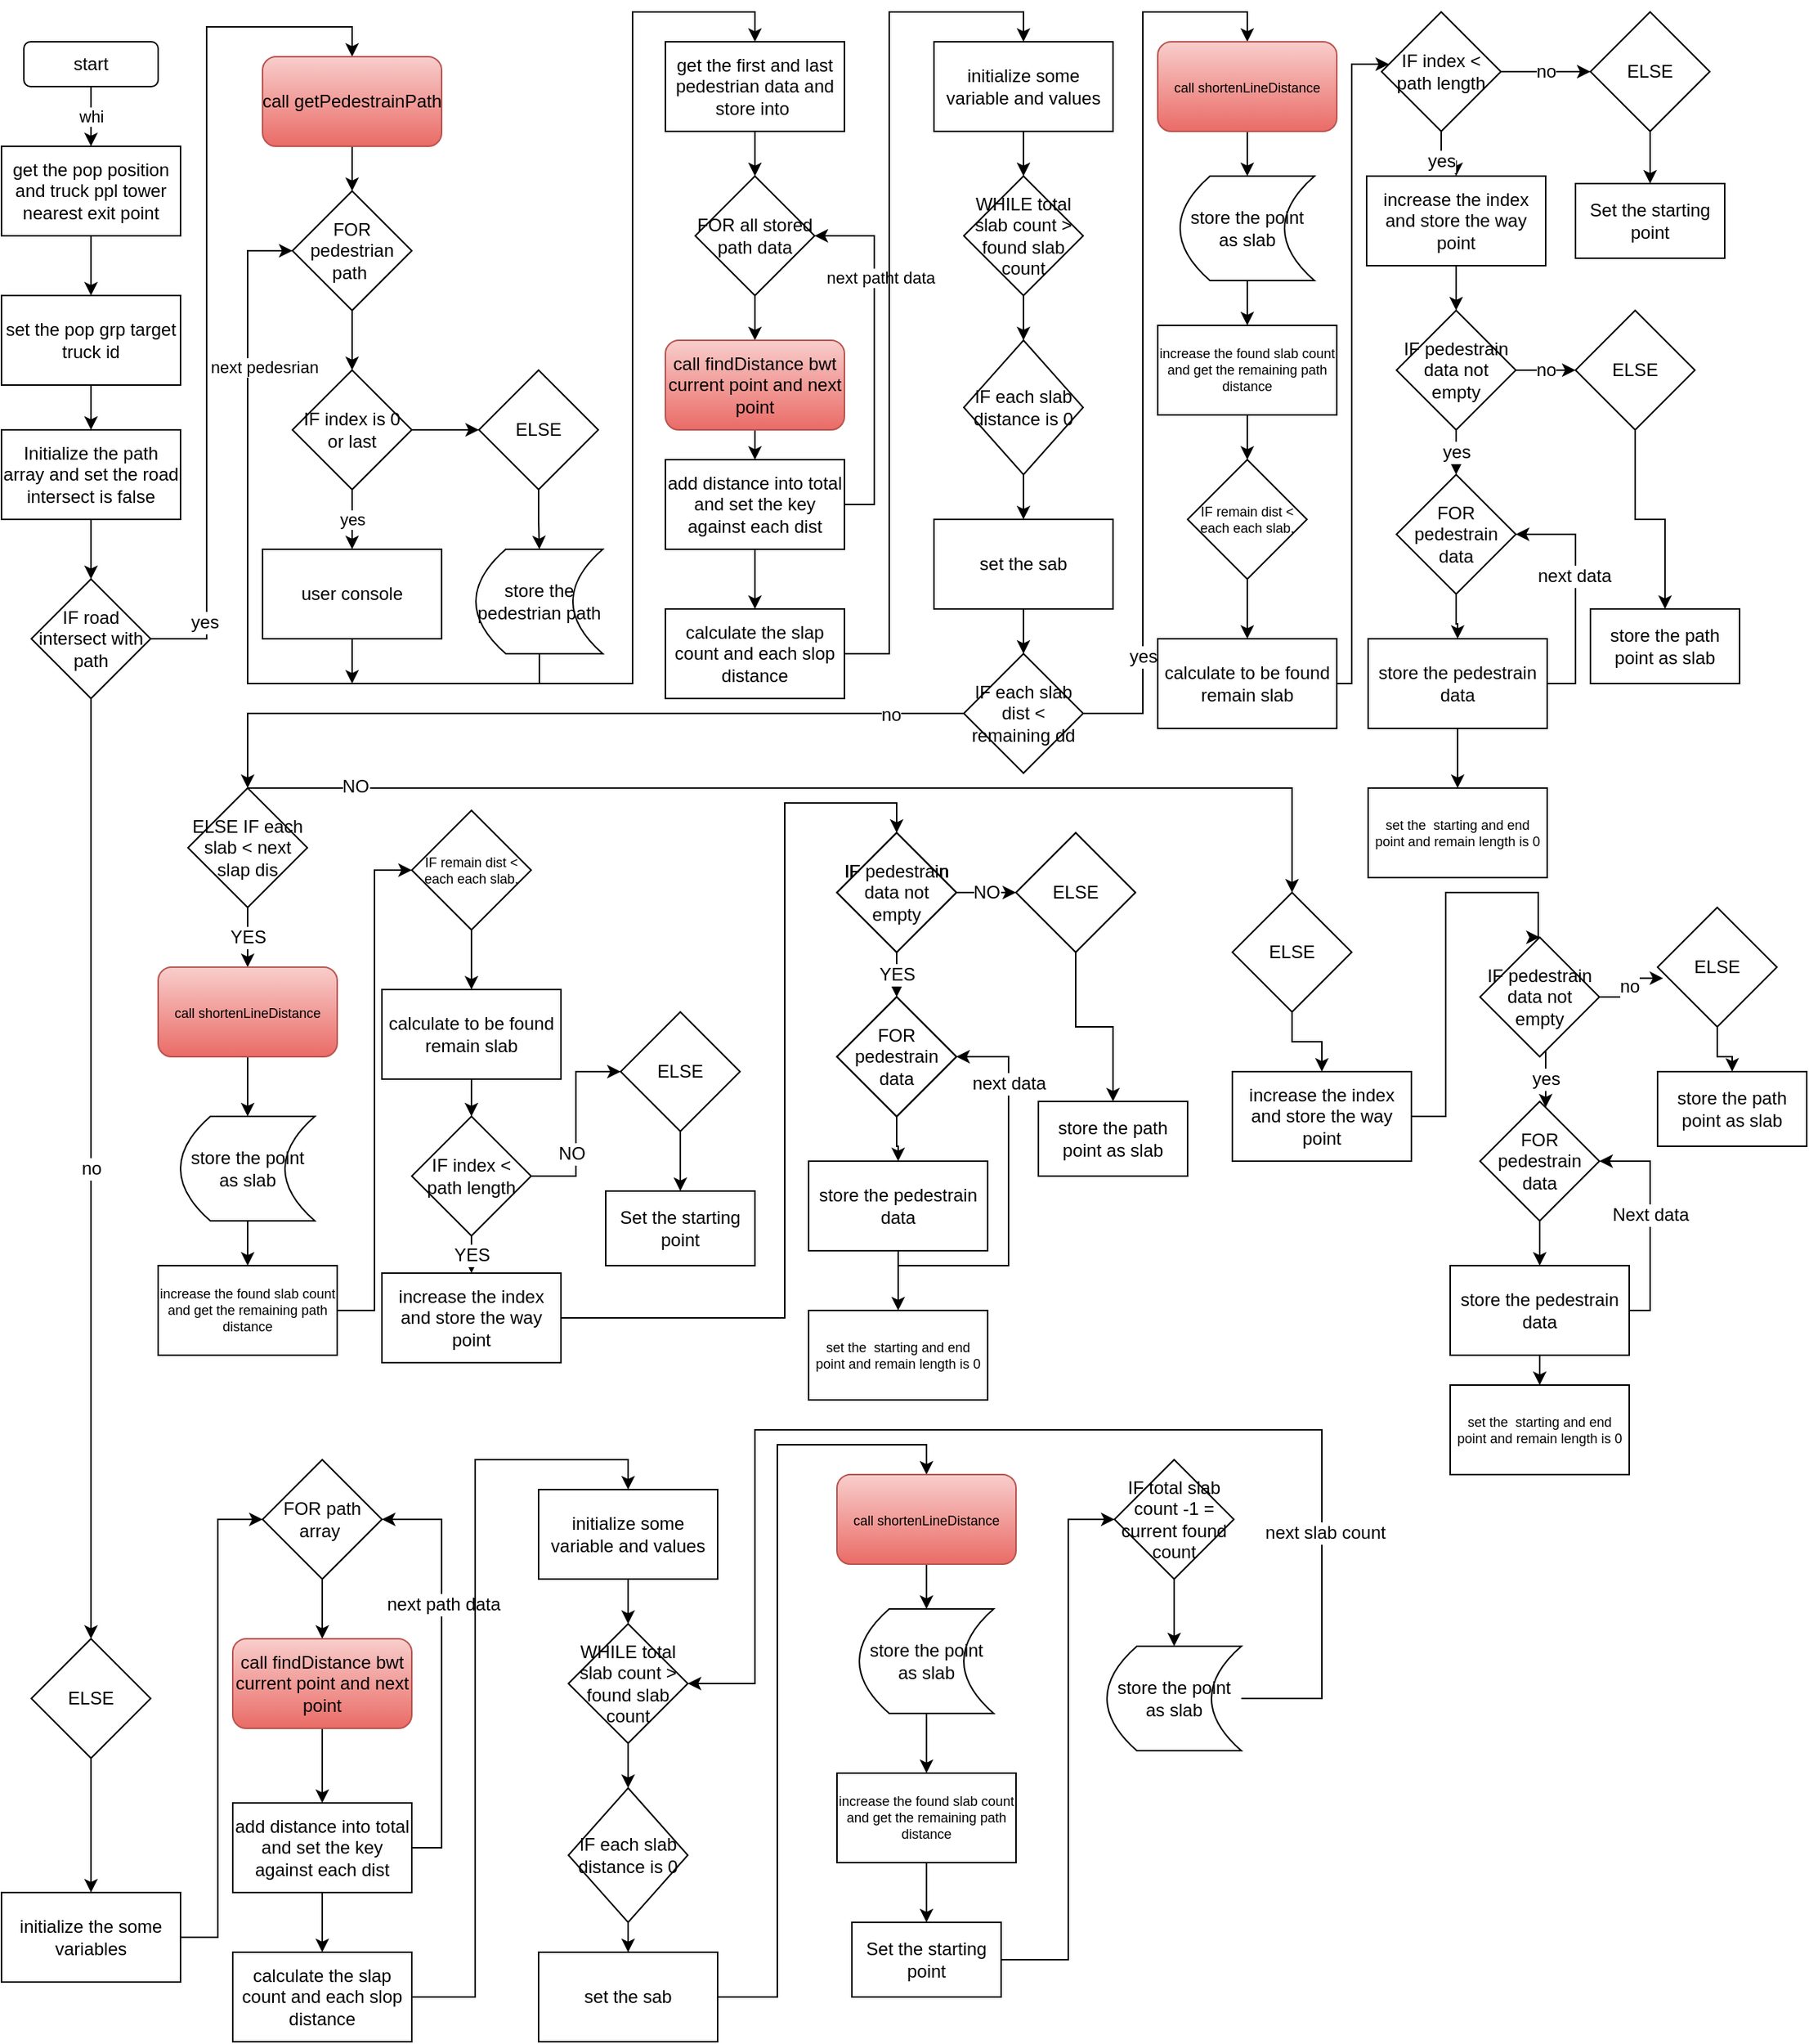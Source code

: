 <mxfile version="17.5.0" type="github">
  <diagram id="F4rF8YPpSIRaqYhg_Sf8" name="Page-1">
    <mxGraphModel dx="1038" dy="579" grid="1" gridSize="10" guides="1" tooltips="1" connect="1" arrows="1" fold="1" page="1" pageScale="1" pageWidth="850" pageHeight="1100" math="0" shadow="0">
      <root>
        <mxCell id="0" />
        <mxCell id="1" parent="0" />
        <mxCell id="J5AI2GAW48L4zgALxvZB-3" value="whi" style="edgeStyle=orthogonalEdgeStyle;rounded=0;orthogonalLoop=1;jettySize=auto;html=1;" edge="1" parent="1" source="J5AI2GAW48L4zgALxvZB-1" target="J5AI2GAW48L4zgALxvZB-2">
          <mxGeometry relative="1" as="geometry" />
        </mxCell>
        <mxCell id="J5AI2GAW48L4zgALxvZB-1" value="start" style="rounded=1;whiteSpace=wrap;html=1;" vertex="1" parent="1">
          <mxGeometry x="80" y="30" width="90" height="30" as="geometry" />
        </mxCell>
        <mxCell id="J5AI2GAW48L4zgALxvZB-5" value="" style="edgeStyle=orthogonalEdgeStyle;rounded=0;orthogonalLoop=1;jettySize=auto;html=1;" edge="1" parent="1" source="J5AI2GAW48L4zgALxvZB-2" target="J5AI2GAW48L4zgALxvZB-4">
          <mxGeometry relative="1" as="geometry" />
        </mxCell>
        <mxCell id="J5AI2GAW48L4zgALxvZB-2" value="get the pop position and truck ppl tower nearest exit point" style="rounded=0;whiteSpace=wrap;html=1;" vertex="1" parent="1">
          <mxGeometry x="65" y="100" width="120" height="60" as="geometry" />
        </mxCell>
        <mxCell id="J5AI2GAW48L4zgALxvZB-7" value="" style="edgeStyle=orthogonalEdgeStyle;rounded=0;orthogonalLoop=1;jettySize=auto;html=1;" edge="1" parent="1" source="J5AI2GAW48L4zgALxvZB-4" target="J5AI2GAW48L4zgALxvZB-6">
          <mxGeometry relative="1" as="geometry" />
        </mxCell>
        <mxCell id="J5AI2GAW48L4zgALxvZB-4" value="set the pop grp target truck id" style="rounded=0;whiteSpace=wrap;html=1;" vertex="1" parent="1">
          <mxGeometry x="65" y="200" width="120" height="60" as="geometry" />
        </mxCell>
        <mxCell id="J5AI2GAW48L4zgALxvZB-9" value="" style="edgeStyle=orthogonalEdgeStyle;rounded=0;orthogonalLoop=1;jettySize=auto;html=1;" edge="1" parent="1" source="J5AI2GAW48L4zgALxvZB-6" target="J5AI2GAW48L4zgALxvZB-8">
          <mxGeometry relative="1" as="geometry" />
        </mxCell>
        <mxCell id="J5AI2GAW48L4zgALxvZB-6" value="Initialize the path array and set the road intersect is false" style="rounded=0;whiteSpace=wrap;html=1;" vertex="1" parent="1">
          <mxGeometry x="65" y="290" width="120" height="60" as="geometry" />
        </mxCell>
        <mxCell id="J5AI2GAW48L4zgALxvZB-11" style="edgeStyle=orthogonalEdgeStyle;rounded=0;orthogonalLoop=1;jettySize=auto;html=1;entryX=0.5;entryY=0;entryDx=0;entryDy=0;" edge="1" parent="1" source="J5AI2GAW48L4zgALxvZB-8" target="J5AI2GAW48L4zgALxvZB-10">
          <mxGeometry relative="1" as="geometry" />
        </mxCell>
        <mxCell id="J5AI2GAW48L4zgALxvZB-180" value="yes" style="edgeLabel;html=1;align=center;verticalAlign=middle;resizable=0;points=[];fontSize=12;" vertex="1" connectable="0" parent="J5AI2GAW48L4zgALxvZB-11">
          <mxGeometry x="-0.826" y="2" relative="1" as="geometry">
            <mxPoint as="offset" />
          </mxGeometry>
        </mxCell>
        <mxCell id="J5AI2GAW48L4zgALxvZB-179" value="no" style="edgeStyle=orthogonalEdgeStyle;rounded=0;orthogonalLoop=1;jettySize=auto;html=1;fontSize=12;" edge="1" parent="1" source="J5AI2GAW48L4zgALxvZB-8" target="J5AI2GAW48L4zgALxvZB-178">
          <mxGeometry relative="1" as="geometry">
            <Array as="points">
              <mxPoint x="125" y="500" />
              <mxPoint x="125" y="500" />
            </Array>
          </mxGeometry>
        </mxCell>
        <mxCell id="J5AI2GAW48L4zgALxvZB-8" value="IF road&lt;br&gt;intersect with path" style="rhombus;whiteSpace=wrap;html=1;rounded=0;" vertex="1" parent="1">
          <mxGeometry x="85" y="390" width="80" height="80" as="geometry" />
        </mxCell>
        <mxCell id="J5AI2GAW48L4zgALxvZB-13" value="" style="edgeStyle=orthogonalEdgeStyle;rounded=0;orthogonalLoop=1;jettySize=auto;html=1;" edge="1" parent="1" source="J5AI2GAW48L4zgALxvZB-10" target="J5AI2GAW48L4zgALxvZB-12">
          <mxGeometry relative="1" as="geometry" />
        </mxCell>
        <mxCell id="J5AI2GAW48L4zgALxvZB-10" value="call&amp;nbsp;getPedestrainPath" style="rounded=1;whiteSpace=wrap;html=1;fillColor=#f8cecc;gradientColor=#ea6b66;strokeColor=#b85450;" vertex="1" parent="1">
          <mxGeometry x="240" y="40" width="120" height="60" as="geometry" />
        </mxCell>
        <mxCell id="J5AI2GAW48L4zgALxvZB-15" value="" style="edgeStyle=orthogonalEdgeStyle;rounded=0;orthogonalLoop=1;jettySize=auto;html=1;" edge="1" parent="1" source="J5AI2GAW48L4zgALxvZB-12" target="J5AI2GAW48L4zgALxvZB-14">
          <mxGeometry relative="1" as="geometry" />
        </mxCell>
        <mxCell id="J5AI2GAW48L4zgALxvZB-12" value="FOR pedestrian path&amp;nbsp;" style="rhombus;whiteSpace=wrap;html=1;" vertex="1" parent="1">
          <mxGeometry x="260" y="130" width="80" height="80" as="geometry" />
        </mxCell>
        <mxCell id="J5AI2GAW48L4zgALxvZB-17" value="yes" style="edgeStyle=orthogonalEdgeStyle;rounded=0;orthogonalLoop=1;jettySize=auto;html=1;" edge="1" parent="1" source="J5AI2GAW48L4zgALxvZB-14" target="J5AI2GAW48L4zgALxvZB-16">
          <mxGeometry relative="1" as="geometry" />
        </mxCell>
        <mxCell id="J5AI2GAW48L4zgALxvZB-21" value="" style="edgeStyle=orthogonalEdgeStyle;rounded=0;orthogonalLoop=1;jettySize=auto;html=1;" edge="1" parent="1" source="J5AI2GAW48L4zgALxvZB-14" target="J5AI2GAW48L4zgALxvZB-20">
          <mxGeometry relative="1" as="geometry" />
        </mxCell>
        <mxCell id="J5AI2GAW48L4zgALxvZB-14" value="IF index is 0 or last" style="rhombus;whiteSpace=wrap;html=1;" vertex="1" parent="1">
          <mxGeometry x="260" y="250" width="80" height="80" as="geometry" />
        </mxCell>
        <mxCell id="J5AI2GAW48L4zgALxvZB-29" style="edgeStyle=orthogonalEdgeStyle;rounded=0;orthogonalLoop=1;jettySize=auto;html=1;" edge="1" parent="1" source="J5AI2GAW48L4zgALxvZB-16">
          <mxGeometry relative="1" as="geometry">
            <mxPoint x="300" y="460" as="targetPoint" />
          </mxGeometry>
        </mxCell>
        <mxCell id="J5AI2GAW48L4zgALxvZB-16" value="user console" style="whiteSpace=wrap;html=1;" vertex="1" parent="1">
          <mxGeometry x="240" y="370" width="120" height="60" as="geometry" />
        </mxCell>
        <mxCell id="J5AI2GAW48L4zgALxvZB-27" value="" style="edgeStyle=orthogonalEdgeStyle;rounded=0;orthogonalLoop=1;jettySize=auto;html=1;" edge="1" parent="1" source="J5AI2GAW48L4zgALxvZB-20" target="J5AI2GAW48L4zgALxvZB-26">
          <mxGeometry relative="1" as="geometry" />
        </mxCell>
        <mxCell id="J5AI2GAW48L4zgALxvZB-20" value="ELSE" style="rhombus;whiteSpace=wrap;html=1;" vertex="1" parent="1">
          <mxGeometry x="385" y="250" width="80" height="80" as="geometry" />
        </mxCell>
        <mxCell id="J5AI2GAW48L4zgALxvZB-28" style="edgeStyle=orthogonalEdgeStyle;rounded=0;orthogonalLoop=1;jettySize=auto;html=1;entryX=0;entryY=0.5;entryDx=0;entryDy=0;" edge="1" parent="1" source="J5AI2GAW48L4zgALxvZB-26" target="J5AI2GAW48L4zgALxvZB-12">
          <mxGeometry relative="1" as="geometry">
            <Array as="points">
              <mxPoint x="426" y="460" />
              <mxPoint x="230" y="460" />
              <mxPoint x="230" y="170" />
            </Array>
          </mxGeometry>
        </mxCell>
        <mxCell id="J5AI2GAW48L4zgALxvZB-30" value="next pedesrian" style="edgeLabel;html=1;align=center;verticalAlign=middle;resizable=0;points=[];" vertex="1" connectable="0" parent="J5AI2GAW48L4zgALxvZB-28">
          <mxGeometry x="0.597" y="3" relative="1" as="geometry">
            <mxPoint x="14" as="offset" />
          </mxGeometry>
        </mxCell>
        <mxCell id="J5AI2GAW48L4zgALxvZB-32" style="edgeStyle=orthogonalEdgeStyle;rounded=0;orthogonalLoop=1;jettySize=auto;html=1;entryX=0.5;entryY=0;entryDx=0;entryDy=0;" edge="1" parent="1" source="J5AI2GAW48L4zgALxvZB-26" target="J5AI2GAW48L4zgALxvZB-31">
          <mxGeometry relative="1" as="geometry">
            <Array as="points">
              <mxPoint x="426" y="460" />
              <mxPoint x="488" y="460" />
              <mxPoint x="488" y="10" />
              <mxPoint x="570" y="10" />
            </Array>
          </mxGeometry>
        </mxCell>
        <mxCell id="J5AI2GAW48L4zgALxvZB-26" value="store the pedestrian path" style="shape=dataStorage;whiteSpace=wrap;html=1;fixedSize=1;" vertex="1" parent="1">
          <mxGeometry x="383" y="370" width="85" height="70" as="geometry" />
        </mxCell>
        <mxCell id="J5AI2GAW48L4zgALxvZB-34" value="" style="edgeStyle=orthogonalEdgeStyle;rounded=0;orthogonalLoop=1;jettySize=auto;html=1;" edge="1" parent="1" source="J5AI2GAW48L4zgALxvZB-31" target="J5AI2GAW48L4zgALxvZB-33">
          <mxGeometry relative="1" as="geometry" />
        </mxCell>
        <mxCell id="J5AI2GAW48L4zgALxvZB-31" value="get the first and last pedestrian data and store into&amp;nbsp;" style="rounded=0;whiteSpace=wrap;html=1;" vertex="1" parent="1">
          <mxGeometry x="510" y="30" width="120" height="60" as="geometry" />
        </mxCell>
        <mxCell id="J5AI2GAW48L4zgALxvZB-36" value="" style="edgeStyle=orthogonalEdgeStyle;rounded=0;orthogonalLoop=1;jettySize=auto;html=1;" edge="1" parent="1" source="J5AI2GAW48L4zgALxvZB-33" target="J5AI2GAW48L4zgALxvZB-35">
          <mxGeometry relative="1" as="geometry" />
        </mxCell>
        <mxCell id="J5AI2GAW48L4zgALxvZB-33" value="FOR all stored path data" style="rhombus;whiteSpace=wrap;html=1;rounded=0;" vertex="1" parent="1">
          <mxGeometry x="530" y="120" width="80" height="80" as="geometry" />
        </mxCell>
        <mxCell id="J5AI2GAW48L4zgALxvZB-38" value="" style="edgeStyle=orthogonalEdgeStyle;rounded=0;orthogonalLoop=1;jettySize=auto;html=1;" edge="1" parent="1" source="J5AI2GAW48L4zgALxvZB-35" target="J5AI2GAW48L4zgALxvZB-37">
          <mxGeometry relative="1" as="geometry" />
        </mxCell>
        <mxCell id="J5AI2GAW48L4zgALxvZB-35" value="call&amp;nbsp;findDistance bwt current point and next point" style="rounded=1;whiteSpace=wrap;html=1;fillColor=#f8cecc;gradientColor=#ea6b66;strokeColor=#b85450;" vertex="1" parent="1">
          <mxGeometry x="510" y="230" width="120" height="60" as="geometry" />
        </mxCell>
        <mxCell id="J5AI2GAW48L4zgALxvZB-39" style="edgeStyle=orthogonalEdgeStyle;rounded=0;orthogonalLoop=1;jettySize=auto;html=1;entryX=1;entryY=0.5;entryDx=0;entryDy=0;" edge="1" parent="1" source="J5AI2GAW48L4zgALxvZB-37" target="J5AI2GAW48L4zgALxvZB-33">
          <mxGeometry relative="1" as="geometry">
            <Array as="points">
              <mxPoint x="650" y="340" />
              <mxPoint x="650" y="160" />
            </Array>
          </mxGeometry>
        </mxCell>
        <mxCell id="J5AI2GAW48L4zgALxvZB-40" value="next patht data" style="edgeLabel;html=1;align=center;verticalAlign=middle;resizable=0;points=[];" vertex="1" connectable="0" parent="J5AI2GAW48L4zgALxvZB-39">
          <mxGeometry x="0.438" y="-4" relative="1" as="geometry">
            <mxPoint as="offset" />
          </mxGeometry>
        </mxCell>
        <mxCell id="J5AI2GAW48L4zgALxvZB-42" value="" style="edgeStyle=orthogonalEdgeStyle;rounded=0;orthogonalLoop=1;jettySize=auto;html=1;" edge="1" parent="1" source="J5AI2GAW48L4zgALxvZB-37" target="J5AI2GAW48L4zgALxvZB-41">
          <mxGeometry relative="1" as="geometry" />
        </mxCell>
        <mxCell id="J5AI2GAW48L4zgALxvZB-37" value="add distance into total and set the key against each dist" style="rounded=0;whiteSpace=wrap;html=1;" vertex="1" parent="1">
          <mxGeometry x="510" y="310" width="120" height="60" as="geometry" />
        </mxCell>
        <mxCell id="J5AI2GAW48L4zgALxvZB-44" style="edgeStyle=orthogonalEdgeStyle;rounded=0;orthogonalLoop=1;jettySize=auto;html=1;entryX=0.5;entryY=0;entryDx=0;entryDy=0;" edge="1" parent="1" source="J5AI2GAW48L4zgALxvZB-41" target="J5AI2GAW48L4zgALxvZB-43">
          <mxGeometry relative="1" as="geometry" />
        </mxCell>
        <mxCell id="J5AI2GAW48L4zgALxvZB-41" value="calculate the slap count and each slop distance" style="whiteSpace=wrap;html=1;rounded=0;" vertex="1" parent="1">
          <mxGeometry x="510" y="410" width="120" height="60" as="geometry" />
        </mxCell>
        <mxCell id="J5AI2GAW48L4zgALxvZB-46" value="" style="edgeStyle=orthogonalEdgeStyle;rounded=0;orthogonalLoop=1;jettySize=auto;html=1;" edge="1" parent="1" source="J5AI2GAW48L4zgALxvZB-43" target="J5AI2GAW48L4zgALxvZB-45">
          <mxGeometry relative="1" as="geometry" />
        </mxCell>
        <mxCell id="J5AI2GAW48L4zgALxvZB-43" value="initialize some variable and values" style="whiteSpace=wrap;html=1;rounded=0;" vertex="1" parent="1">
          <mxGeometry x="690" y="30" width="120" height="60" as="geometry" />
        </mxCell>
        <mxCell id="J5AI2GAW48L4zgALxvZB-48" value="" style="edgeStyle=orthogonalEdgeStyle;rounded=0;orthogonalLoop=1;jettySize=auto;html=1;" edge="1" parent="1" source="J5AI2GAW48L4zgALxvZB-45" target="J5AI2GAW48L4zgALxvZB-47">
          <mxGeometry relative="1" as="geometry" />
        </mxCell>
        <mxCell id="J5AI2GAW48L4zgALxvZB-45" value="WHILE total slab count &amp;gt; found slab count" style="rhombus;whiteSpace=wrap;html=1;rounded=0;" vertex="1" parent="1">
          <mxGeometry x="710" y="120" width="80" height="80" as="geometry" />
        </mxCell>
        <mxCell id="J5AI2GAW48L4zgALxvZB-50" value="" style="edgeStyle=orthogonalEdgeStyle;rounded=0;orthogonalLoop=1;jettySize=auto;html=1;" edge="1" parent="1" source="J5AI2GAW48L4zgALxvZB-47" target="J5AI2GAW48L4zgALxvZB-49">
          <mxGeometry relative="1" as="geometry" />
        </mxCell>
        <mxCell id="J5AI2GAW48L4zgALxvZB-47" value="IF each slab distance is 0" style="rhombus;whiteSpace=wrap;html=1;rounded=0;" vertex="1" parent="1">
          <mxGeometry x="710" y="230" width="80" height="90" as="geometry" />
        </mxCell>
        <mxCell id="J5AI2GAW48L4zgALxvZB-52" value="" style="edgeStyle=orthogonalEdgeStyle;rounded=0;orthogonalLoop=1;jettySize=auto;html=1;" edge="1" parent="1" source="J5AI2GAW48L4zgALxvZB-49" target="J5AI2GAW48L4zgALxvZB-51">
          <mxGeometry relative="1" as="geometry" />
        </mxCell>
        <mxCell id="J5AI2GAW48L4zgALxvZB-49" value="set the sab" style="whiteSpace=wrap;html=1;rounded=0;" vertex="1" parent="1">
          <mxGeometry x="690" y="350" width="120" height="60" as="geometry" />
        </mxCell>
        <mxCell id="J5AI2GAW48L4zgALxvZB-56" style="edgeStyle=orthogonalEdgeStyle;rounded=0;orthogonalLoop=1;jettySize=auto;html=1;entryX=0.5;entryY=0;entryDx=0;entryDy=0;" edge="1" parent="1" source="J5AI2GAW48L4zgALxvZB-51" target="J5AI2GAW48L4zgALxvZB-55">
          <mxGeometry relative="1" as="geometry">
            <Array as="points">
              <mxPoint x="830" y="480" />
              <mxPoint x="830" y="10" />
              <mxPoint x="900" y="10" />
            </Array>
          </mxGeometry>
        </mxCell>
        <mxCell id="J5AI2GAW48L4zgALxvZB-94" value="yes" style="edgeLabel;html=1;align=center;verticalAlign=middle;resizable=0;points=[];fontSize=12;" vertex="1" connectable="0" parent="J5AI2GAW48L4zgALxvZB-56">
          <mxGeometry x="-0.739" relative="1" as="geometry">
            <mxPoint as="offset" />
          </mxGeometry>
        </mxCell>
        <mxCell id="J5AI2GAW48L4zgALxvZB-93" style="edgeStyle=orthogonalEdgeStyle;rounded=0;orthogonalLoop=1;jettySize=auto;html=1;entryX=0.5;entryY=0;entryDx=0;entryDy=0;fontSize=12;" edge="1" parent="1" source="J5AI2GAW48L4zgALxvZB-51" target="J5AI2GAW48L4zgALxvZB-91">
          <mxGeometry relative="1" as="geometry" />
        </mxCell>
        <mxCell id="J5AI2GAW48L4zgALxvZB-95" value="no" style="edgeLabel;html=1;align=center;verticalAlign=middle;resizable=0;points=[];fontSize=12;" vertex="1" connectable="0" parent="J5AI2GAW48L4zgALxvZB-93">
          <mxGeometry x="-0.814" y="1" relative="1" as="geometry">
            <mxPoint as="offset" />
          </mxGeometry>
        </mxCell>
        <mxCell id="J5AI2GAW48L4zgALxvZB-51" value="IF each slab dist &amp;lt; remaining dd" style="rhombus;whiteSpace=wrap;html=1;rounded=0;" vertex="1" parent="1">
          <mxGeometry x="710" y="440" width="80" height="80" as="geometry" />
        </mxCell>
        <mxCell id="J5AI2GAW48L4zgALxvZB-58" value="" style="edgeStyle=orthogonalEdgeStyle;rounded=0;orthogonalLoop=1;jettySize=auto;html=1;fontSize=9;" edge="1" parent="1" source="J5AI2GAW48L4zgALxvZB-55" target="J5AI2GAW48L4zgALxvZB-57">
          <mxGeometry relative="1" as="geometry" />
        </mxCell>
        <mxCell id="J5AI2GAW48L4zgALxvZB-55" value="&lt;font style=&quot;font-size: 9px&quot;&gt;call&amp;nbsp;shortenLineDistance&lt;/font&gt;" style="rounded=1;whiteSpace=wrap;html=1;fillColor=#f8cecc;gradientColor=#ea6b66;strokeColor=#b85450;" vertex="1" parent="1">
          <mxGeometry x="840" y="30" width="120" height="60" as="geometry" />
        </mxCell>
        <mxCell id="J5AI2GAW48L4zgALxvZB-60" value="" style="edgeStyle=orthogonalEdgeStyle;rounded=0;orthogonalLoop=1;jettySize=auto;html=1;fontSize=9;" edge="1" parent="1" source="J5AI2GAW48L4zgALxvZB-57" target="J5AI2GAW48L4zgALxvZB-59">
          <mxGeometry relative="1" as="geometry" />
        </mxCell>
        <mxCell id="J5AI2GAW48L4zgALxvZB-57" value="store the point as slab" style="shape=dataStorage;whiteSpace=wrap;html=1;fixedSize=1;" vertex="1" parent="1">
          <mxGeometry x="855" y="120" width="90" height="70" as="geometry" />
        </mxCell>
        <mxCell id="J5AI2GAW48L4zgALxvZB-62" value="" style="edgeStyle=orthogonalEdgeStyle;rounded=0;orthogonalLoop=1;jettySize=auto;html=1;fontSize=9;" edge="1" parent="1" source="J5AI2GAW48L4zgALxvZB-59" target="J5AI2GAW48L4zgALxvZB-61">
          <mxGeometry relative="1" as="geometry" />
        </mxCell>
        <mxCell id="J5AI2GAW48L4zgALxvZB-59" value="increase the found slab count and get the remaining path distance" style="rounded=0;whiteSpace=wrap;html=1;fontSize=9;" vertex="1" parent="1">
          <mxGeometry x="840" y="220" width="120" height="60" as="geometry" />
        </mxCell>
        <mxCell id="J5AI2GAW48L4zgALxvZB-64" value="" style="edgeStyle=orthogonalEdgeStyle;rounded=0;orthogonalLoop=1;jettySize=auto;html=1;fontSize=9;" edge="1" parent="1" source="J5AI2GAW48L4zgALxvZB-61" target="J5AI2GAW48L4zgALxvZB-63">
          <mxGeometry relative="1" as="geometry" />
        </mxCell>
        <mxCell id="J5AI2GAW48L4zgALxvZB-61" value="IF remain dist &amp;lt; each each slab." style="rhombus;whiteSpace=wrap;html=1;fontSize=9;rounded=0;" vertex="1" parent="1">
          <mxGeometry x="860" y="310" width="80" height="80" as="geometry" />
        </mxCell>
        <mxCell id="J5AI2GAW48L4zgALxvZB-66" value="" style="edgeStyle=orthogonalEdgeStyle;rounded=0;orthogonalLoop=1;jettySize=auto;html=1;fontSize=12;" edge="1" parent="1" source="J5AI2GAW48L4zgALxvZB-63" target="J5AI2GAW48L4zgALxvZB-65">
          <mxGeometry relative="1" as="geometry">
            <Array as="points">
              <mxPoint x="970" y="460" />
              <mxPoint x="970" y="45" />
            </Array>
          </mxGeometry>
        </mxCell>
        <mxCell id="J5AI2GAW48L4zgALxvZB-63" value="&lt;font style=&quot;font-size: 12px&quot;&gt;calculate to be found remain slab&lt;/font&gt;" style="whiteSpace=wrap;html=1;fontSize=9;rounded=0;" vertex="1" parent="1">
          <mxGeometry x="840" y="430" width="120" height="60" as="geometry" />
        </mxCell>
        <mxCell id="J5AI2GAW48L4zgALxvZB-69" value="yes" style="edgeStyle=orthogonalEdgeStyle;rounded=0;orthogonalLoop=1;jettySize=auto;html=1;fontSize=12;" edge="1" parent="1" source="J5AI2GAW48L4zgALxvZB-65" target="J5AI2GAW48L4zgALxvZB-68">
          <mxGeometry relative="1" as="geometry" />
        </mxCell>
        <mxCell id="J5AI2GAW48L4zgALxvZB-87" value="no" style="edgeStyle=orthogonalEdgeStyle;rounded=0;orthogonalLoop=1;jettySize=auto;html=1;fontSize=12;" edge="1" parent="1" source="J5AI2GAW48L4zgALxvZB-65" target="J5AI2GAW48L4zgALxvZB-86">
          <mxGeometry relative="1" as="geometry" />
        </mxCell>
        <mxCell id="J5AI2GAW48L4zgALxvZB-65" value="&lt;font style=&quot;font-size: 12px&quot;&gt;IF index &amp;lt; path length&lt;/font&gt;" style="rhombus;whiteSpace=wrap;html=1;fontSize=9;rounded=0;" vertex="1" parent="1">
          <mxGeometry x="990" y="10" width="80" height="80" as="geometry" />
        </mxCell>
        <mxCell id="J5AI2GAW48L4zgALxvZB-71" value="" style="edgeStyle=orthogonalEdgeStyle;rounded=0;orthogonalLoop=1;jettySize=auto;html=1;fontSize=12;" edge="1" parent="1" source="J5AI2GAW48L4zgALxvZB-68" target="J5AI2GAW48L4zgALxvZB-70">
          <mxGeometry relative="1" as="geometry" />
        </mxCell>
        <mxCell id="J5AI2GAW48L4zgALxvZB-68" value="&lt;span style=&quot;font-size: 12px&quot;&gt;increase the index and store the way point&lt;/span&gt;" style="whiteSpace=wrap;html=1;fontSize=9;rounded=0;" vertex="1" parent="1">
          <mxGeometry x="980" y="120" width="120" height="60" as="geometry" />
        </mxCell>
        <mxCell id="J5AI2GAW48L4zgALxvZB-73" value="yes" style="edgeStyle=orthogonalEdgeStyle;rounded=0;orthogonalLoop=1;jettySize=auto;html=1;fontSize=12;" edge="1" parent="1" source="J5AI2GAW48L4zgALxvZB-70" target="J5AI2GAW48L4zgALxvZB-72">
          <mxGeometry relative="1" as="geometry" />
        </mxCell>
        <mxCell id="J5AI2GAW48L4zgALxvZB-83" value="no" style="edgeStyle=orthogonalEdgeStyle;rounded=0;orthogonalLoop=1;jettySize=auto;html=1;fontSize=12;" edge="1" parent="1" source="J5AI2GAW48L4zgALxvZB-70" target="J5AI2GAW48L4zgALxvZB-82">
          <mxGeometry relative="1" as="geometry">
            <Array as="points">
              <mxPoint x="1100" y="250" />
              <mxPoint x="1100" y="250" />
            </Array>
          </mxGeometry>
        </mxCell>
        <mxCell id="J5AI2GAW48L4zgALxvZB-70" value="&lt;span style=&quot;font-size: 12px&quot;&gt;IF pedestrain data not empty&lt;/span&gt;" style="rhombus;whiteSpace=wrap;html=1;fontSize=9;rounded=0;" vertex="1" parent="1">
          <mxGeometry x="1000" y="210" width="80" height="80" as="geometry" />
        </mxCell>
        <mxCell id="J5AI2GAW48L4zgALxvZB-75" value="" style="edgeStyle=orthogonalEdgeStyle;rounded=0;orthogonalLoop=1;jettySize=auto;html=1;fontSize=12;" edge="1" parent="1" source="J5AI2GAW48L4zgALxvZB-72" target="J5AI2GAW48L4zgALxvZB-74">
          <mxGeometry relative="1" as="geometry" />
        </mxCell>
        <mxCell id="J5AI2GAW48L4zgALxvZB-72" value="&lt;span style=&quot;font-size: 12px&quot;&gt;FOR pedestrain data&lt;/span&gt;" style="rhombus;whiteSpace=wrap;html=1;fontSize=9;rounded=0;" vertex="1" parent="1">
          <mxGeometry x="1000" y="320" width="80" height="80" as="geometry" />
        </mxCell>
        <mxCell id="J5AI2GAW48L4zgALxvZB-76" style="edgeStyle=orthogonalEdgeStyle;rounded=0;orthogonalLoop=1;jettySize=auto;html=1;entryX=1;entryY=0.5;entryDx=0;entryDy=0;fontSize=12;" edge="1" parent="1" source="J5AI2GAW48L4zgALxvZB-74" target="J5AI2GAW48L4zgALxvZB-72">
          <mxGeometry relative="1" as="geometry">
            <Array as="points">
              <mxPoint x="1120" y="460" />
              <mxPoint x="1120" y="360" />
            </Array>
          </mxGeometry>
        </mxCell>
        <mxCell id="J5AI2GAW48L4zgALxvZB-77" value="next data" style="edgeLabel;html=1;align=center;verticalAlign=middle;resizable=0;points=[];fontSize=12;" vertex="1" connectable="0" parent="J5AI2GAW48L4zgALxvZB-76">
          <mxGeometry x="0.142" y="1" relative="1" as="geometry">
            <mxPoint as="offset" />
          </mxGeometry>
        </mxCell>
        <mxCell id="J5AI2GAW48L4zgALxvZB-79" value="" style="edgeStyle=orthogonalEdgeStyle;rounded=0;orthogonalLoop=1;jettySize=auto;html=1;fontSize=12;" edge="1" parent="1" source="J5AI2GAW48L4zgALxvZB-74" target="J5AI2GAW48L4zgALxvZB-78">
          <mxGeometry relative="1" as="geometry" />
        </mxCell>
        <mxCell id="J5AI2GAW48L4zgALxvZB-74" value="&lt;font style=&quot;font-size: 12px&quot;&gt;store the pedestrain data&lt;/font&gt;" style="whiteSpace=wrap;html=1;fontSize=9;rounded=0;" vertex="1" parent="1">
          <mxGeometry x="981" y="430" width="120" height="60" as="geometry" />
        </mxCell>
        <mxCell id="J5AI2GAW48L4zgALxvZB-78" value="set the&amp;nbsp; starting and end point and remain length is 0" style="whiteSpace=wrap;html=1;fontSize=9;rounded=0;" vertex="1" parent="1">
          <mxGeometry x="981" y="530" width="120" height="60" as="geometry" />
        </mxCell>
        <mxCell id="J5AI2GAW48L4zgALxvZB-85" value="" style="edgeStyle=orthogonalEdgeStyle;rounded=0;orthogonalLoop=1;jettySize=auto;html=1;fontSize=12;" edge="1" parent="1" source="J5AI2GAW48L4zgALxvZB-82" target="J5AI2GAW48L4zgALxvZB-84">
          <mxGeometry relative="1" as="geometry" />
        </mxCell>
        <mxCell id="J5AI2GAW48L4zgALxvZB-82" value="&lt;font style=&quot;font-size: 12px&quot;&gt;ELSE&lt;/font&gt;" style="rhombus;whiteSpace=wrap;html=1;fontSize=9;rounded=0;" vertex="1" parent="1">
          <mxGeometry x="1120" y="210" width="80" height="80" as="geometry" />
        </mxCell>
        <mxCell id="J5AI2GAW48L4zgALxvZB-84" value="&lt;font style=&quot;font-size: 12px&quot;&gt;store the path point as slab&lt;/font&gt;" style="whiteSpace=wrap;html=1;fontSize=9;rounded=0;" vertex="1" parent="1">
          <mxGeometry x="1130" y="410" width="100" height="50" as="geometry" />
        </mxCell>
        <mxCell id="J5AI2GAW48L4zgALxvZB-89" value="" style="edgeStyle=orthogonalEdgeStyle;rounded=0;orthogonalLoop=1;jettySize=auto;html=1;fontSize=12;" edge="1" parent="1" source="J5AI2GAW48L4zgALxvZB-86" target="J5AI2GAW48L4zgALxvZB-88">
          <mxGeometry relative="1" as="geometry" />
        </mxCell>
        <mxCell id="J5AI2GAW48L4zgALxvZB-86" value="&lt;font style=&quot;font-size: 12px&quot;&gt;ELSE&lt;/font&gt;" style="rhombus;whiteSpace=wrap;html=1;fontSize=9;rounded=0;" vertex="1" parent="1">
          <mxGeometry x="1130" y="10" width="80" height="80" as="geometry" />
        </mxCell>
        <mxCell id="J5AI2GAW48L4zgALxvZB-88" value="&lt;span style=&quot;font-size: 12px&quot;&gt;Set the starting point&lt;/span&gt;" style="whiteSpace=wrap;html=1;fontSize=9;rounded=0;" vertex="1" parent="1">
          <mxGeometry x="1120" y="125" width="100" height="50" as="geometry" />
        </mxCell>
        <mxCell id="J5AI2GAW48L4zgALxvZB-97" value="YES" style="edgeStyle=orthogonalEdgeStyle;rounded=0;orthogonalLoop=1;jettySize=auto;html=1;fontSize=12;" edge="1" parent="1" source="J5AI2GAW48L4zgALxvZB-91" target="J5AI2GAW48L4zgALxvZB-96">
          <mxGeometry relative="1" as="geometry" />
        </mxCell>
        <mxCell id="J5AI2GAW48L4zgALxvZB-162" style="edgeStyle=orthogonalEdgeStyle;rounded=0;orthogonalLoop=1;jettySize=auto;html=1;entryX=0.5;entryY=0;entryDx=0;entryDy=0;fontSize=12;" edge="1" parent="1" source="J5AI2GAW48L4zgALxvZB-91" target="J5AI2GAW48L4zgALxvZB-160">
          <mxGeometry relative="1" as="geometry">
            <Array as="points">
              <mxPoint x="930" y="530" />
            </Array>
          </mxGeometry>
        </mxCell>
        <mxCell id="J5AI2GAW48L4zgALxvZB-174" value="NO" style="edgeLabel;html=1;align=center;verticalAlign=middle;resizable=0;points=[];fontSize=12;" vertex="1" connectable="0" parent="J5AI2GAW48L4zgALxvZB-162">
          <mxGeometry x="-0.813" y="1" relative="1" as="geometry">
            <mxPoint as="offset" />
          </mxGeometry>
        </mxCell>
        <mxCell id="J5AI2GAW48L4zgALxvZB-91" value="ELSE IF each slab &amp;lt; next slap dis" style="rhombus;whiteSpace=wrap;html=1;fontSize=12;" vertex="1" parent="1">
          <mxGeometry x="190" y="530" width="80" height="80" as="geometry" />
        </mxCell>
        <mxCell id="J5AI2GAW48L4zgALxvZB-99" value="" style="edgeStyle=orthogonalEdgeStyle;rounded=0;orthogonalLoop=1;jettySize=auto;html=1;fontSize=12;" edge="1" parent="1" source="J5AI2GAW48L4zgALxvZB-96" target="J5AI2GAW48L4zgALxvZB-98">
          <mxGeometry relative="1" as="geometry" />
        </mxCell>
        <mxCell id="J5AI2GAW48L4zgALxvZB-96" value="&lt;font style=&quot;font-size: 9px&quot;&gt;call&amp;nbsp;shortenLineDistance&lt;/font&gt;" style="rounded=1;whiteSpace=wrap;html=1;fillColor=#f8cecc;gradientColor=#ea6b66;strokeColor=#b85450;" vertex="1" parent="1">
          <mxGeometry x="170" y="650" width="120" height="60" as="geometry" />
        </mxCell>
        <mxCell id="J5AI2GAW48L4zgALxvZB-101" value="" style="edgeStyle=orthogonalEdgeStyle;rounded=0;orthogonalLoop=1;jettySize=auto;html=1;fontSize=12;" edge="1" parent="1" source="J5AI2GAW48L4zgALxvZB-98" target="J5AI2GAW48L4zgALxvZB-100">
          <mxGeometry relative="1" as="geometry" />
        </mxCell>
        <mxCell id="J5AI2GAW48L4zgALxvZB-98" value="store the point as slab" style="shape=dataStorage;whiteSpace=wrap;html=1;fixedSize=1;" vertex="1" parent="1">
          <mxGeometry x="185" y="750" width="90" height="70" as="geometry" />
        </mxCell>
        <mxCell id="J5AI2GAW48L4zgALxvZB-163" style="edgeStyle=orthogonalEdgeStyle;rounded=0;orthogonalLoop=1;jettySize=auto;html=1;entryX=0;entryY=0.5;entryDx=0;entryDy=0;fontSize=12;" edge="1" parent="1" source="J5AI2GAW48L4zgALxvZB-100" target="J5AI2GAW48L4zgALxvZB-102">
          <mxGeometry relative="1" as="geometry" />
        </mxCell>
        <mxCell id="J5AI2GAW48L4zgALxvZB-100" value="increase the found slab count and get the remaining path distance" style="rounded=0;whiteSpace=wrap;html=1;fontSize=9;" vertex="1" parent="1">
          <mxGeometry x="170" y="850" width="120" height="60" as="geometry" />
        </mxCell>
        <mxCell id="J5AI2GAW48L4zgALxvZB-112" value="" style="edgeStyle=orthogonalEdgeStyle;rounded=0;orthogonalLoop=1;jettySize=auto;html=1;fontSize=12;" edge="1" parent="1" source="J5AI2GAW48L4zgALxvZB-102" target="J5AI2GAW48L4zgALxvZB-103">
          <mxGeometry relative="1" as="geometry" />
        </mxCell>
        <mxCell id="J5AI2GAW48L4zgALxvZB-102" value="IF remain dist &amp;lt; each each slab." style="rhombus;whiteSpace=wrap;html=1;fontSize=9;rounded=0;" vertex="1" parent="1">
          <mxGeometry x="340" y="545" width="80" height="80" as="geometry" />
        </mxCell>
        <mxCell id="J5AI2GAW48L4zgALxvZB-113" value="" style="edgeStyle=orthogonalEdgeStyle;rounded=0;orthogonalLoop=1;jettySize=auto;html=1;fontSize=12;" edge="1" parent="1" source="J5AI2GAW48L4zgALxvZB-103" target="J5AI2GAW48L4zgALxvZB-104">
          <mxGeometry relative="1" as="geometry" />
        </mxCell>
        <mxCell id="J5AI2GAW48L4zgALxvZB-103" value="&lt;font style=&quot;font-size: 12px&quot;&gt;calculate to be found remain slab&lt;/font&gt;" style="whiteSpace=wrap;html=1;fontSize=9;rounded=0;" vertex="1" parent="1">
          <mxGeometry x="320" y="665" width="120" height="60" as="geometry" />
        </mxCell>
        <mxCell id="J5AI2GAW48L4zgALxvZB-114" value="YES" style="edgeStyle=orthogonalEdgeStyle;rounded=0;orthogonalLoop=1;jettySize=auto;html=1;fontSize=12;" edge="1" parent="1" source="J5AI2GAW48L4zgALxvZB-104" target="J5AI2GAW48L4zgALxvZB-105">
          <mxGeometry relative="1" as="geometry">
            <Array as="points">
              <mxPoint x="380" y="835" />
              <mxPoint x="380" y="835" />
            </Array>
          </mxGeometry>
        </mxCell>
        <mxCell id="J5AI2GAW48L4zgALxvZB-115" value="" style="edgeStyle=orthogonalEdgeStyle;rounded=0;orthogonalLoop=1;jettySize=auto;html=1;fontSize=12;" edge="1" parent="1" source="J5AI2GAW48L4zgALxvZB-104" target="J5AI2GAW48L4zgALxvZB-106">
          <mxGeometry relative="1" as="geometry" />
        </mxCell>
        <mxCell id="J5AI2GAW48L4zgALxvZB-175" value="NO" style="edgeLabel;html=1;align=center;verticalAlign=middle;resizable=0;points=[];fontSize=12;" vertex="1" connectable="0" parent="J5AI2GAW48L4zgALxvZB-115">
          <mxGeometry x="-0.298" y="3" relative="1" as="geometry">
            <mxPoint as="offset" />
          </mxGeometry>
        </mxCell>
        <mxCell id="J5AI2GAW48L4zgALxvZB-104" value="&lt;font style=&quot;font-size: 12px&quot;&gt;IF index &amp;lt; path length&lt;/font&gt;" style="rhombus;whiteSpace=wrap;html=1;fontSize=9;rounded=0;" vertex="1" parent="1">
          <mxGeometry x="340" y="750" width="80" height="80" as="geometry" />
        </mxCell>
        <mxCell id="J5AI2GAW48L4zgALxvZB-129" style="edgeStyle=orthogonalEdgeStyle;rounded=0;orthogonalLoop=1;jettySize=auto;html=1;entryX=0.5;entryY=0;entryDx=0;entryDy=0;fontSize=12;" edge="1" parent="1" source="J5AI2GAW48L4zgALxvZB-105" target="J5AI2GAW48L4zgALxvZB-123">
          <mxGeometry relative="1" as="geometry">
            <Array as="points">
              <mxPoint x="590" y="885" />
              <mxPoint x="590" y="540" />
              <mxPoint x="665" y="540" />
            </Array>
          </mxGeometry>
        </mxCell>
        <mxCell id="J5AI2GAW48L4zgALxvZB-105" value="&lt;span style=&quot;font-size: 12px&quot;&gt;increase the index and store the way point&lt;/span&gt;" style="whiteSpace=wrap;html=1;fontSize=9;rounded=0;" vertex="1" parent="1">
          <mxGeometry x="320" y="855" width="120" height="60" as="geometry" />
        </mxCell>
        <mxCell id="J5AI2GAW48L4zgALxvZB-116" value="" style="edgeStyle=orthogonalEdgeStyle;rounded=0;orthogonalLoop=1;jettySize=auto;html=1;fontSize=12;" edge="1" parent="1" source="J5AI2GAW48L4zgALxvZB-106" target="J5AI2GAW48L4zgALxvZB-107">
          <mxGeometry relative="1" as="geometry" />
        </mxCell>
        <mxCell id="J5AI2GAW48L4zgALxvZB-106" value="&lt;font style=&quot;font-size: 12px&quot;&gt;ELSE&lt;/font&gt;" style="rhombus;whiteSpace=wrap;html=1;fontSize=9;rounded=0;" vertex="1" parent="1">
          <mxGeometry x="480" y="680" width="80" height="80" as="geometry" />
        </mxCell>
        <mxCell id="J5AI2GAW48L4zgALxvZB-107" value="&lt;span style=&quot;font-size: 12px&quot;&gt;Set the starting point&lt;/span&gt;" style="whiteSpace=wrap;html=1;fontSize=9;rounded=0;" vertex="1" parent="1">
          <mxGeometry x="470" y="800" width="100" height="50" as="geometry" />
        </mxCell>
        <mxCell id="J5AI2GAW48L4zgALxvZB-130" value="YES" style="edgeStyle=orthogonalEdgeStyle;rounded=0;orthogonalLoop=1;jettySize=auto;html=1;fontSize=12;" edge="1" parent="1" source="J5AI2GAW48L4zgALxvZB-123" target="J5AI2GAW48L4zgALxvZB-124">
          <mxGeometry relative="1" as="geometry" />
        </mxCell>
        <mxCell id="J5AI2GAW48L4zgALxvZB-133" value="NO" style="edgeStyle=orthogonalEdgeStyle;rounded=0;orthogonalLoop=1;jettySize=auto;html=1;fontSize=12;" edge="1" parent="1" source="J5AI2GAW48L4zgALxvZB-123" target="J5AI2GAW48L4zgALxvZB-127">
          <mxGeometry relative="1" as="geometry">
            <Array as="points">
              <mxPoint x="720" y="600" />
              <mxPoint x="720" y="600" />
            </Array>
          </mxGeometry>
        </mxCell>
        <mxCell id="J5AI2GAW48L4zgALxvZB-123" value="&lt;span style=&quot;font-size: 12px&quot;&gt;IF pedestrain data not empty&lt;/span&gt;" style="rhombus;whiteSpace=wrap;html=1;fontSize=9;rounded=0;" vertex="1" parent="1">
          <mxGeometry x="625" y="560" width="80" height="80" as="geometry" />
        </mxCell>
        <mxCell id="J5AI2GAW48L4zgALxvZB-131" value="" style="edgeStyle=orthogonalEdgeStyle;rounded=0;orthogonalLoop=1;jettySize=auto;html=1;fontSize=12;" edge="1" parent="1" source="J5AI2GAW48L4zgALxvZB-124" target="J5AI2GAW48L4zgALxvZB-125">
          <mxGeometry relative="1" as="geometry" />
        </mxCell>
        <mxCell id="J5AI2GAW48L4zgALxvZB-124" value="&lt;span style=&quot;font-size: 12px&quot;&gt;FOR pedestrain data&lt;/span&gt;" style="rhombus;whiteSpace=wrap;html=1;fontSize=9;rounded=0;" vertex="1" parent="1">
          <mxGeometry x="625" y="670" width="80" height="80" as="geometry" />
        </mxCell>
        <mxCell id="J5AI2GAW48L4zgALxvZB-132" value="" style="edgeStyle=orthogonalEdgeStyle;rounded=0;orthogonalLoop=1;jettySize=auto;html=1;fontSize=12;" edge="1" parent="1" source="J5AI2GAW48L4zgALxvZB-125" target="J5AI2GAW48L4zgALxvZB-126">
          <mxGeometry relative="1" as="geometry" />
        </mxCell>
        <mxCell id="J5AI2GAW48L4zgALxvZB-135" style="edgeStyle=orthogonalEdgeStyle;rounded=0;orthogonalLoop=1;jettySize=auto;html=1;entryX=1;entryY=0.5;entryDx=0;entryDy=0;fontSize=12;" edge="1" parent="1" source="J5AI2GAW48L4zgALxvZB-125" target="J5AI2GAW48L4zgALxvZB-124">
          <mxGeometry relative="1" as="geometry">
            <Array as="points">
              <mxPoint x="666" y="850" />
              <mxPoint x="740" y="850" />
              <mxPoint x="740" y="710" />
            </Array>
          </mxGeometry>
        </mxCell>
        <mxCell id="J5AI2GAW48L4zgALxvZB-136" value="next data" style="edgeLabel;html=1;align=center;verticalAlign=middle;resizable=0;points=[];fontSize=12;" vertex="1" connectable="0" parent="J5AI2GAW48L4zgALxvZB-135">
          <mxGeometry x="0.592" relative="1" as="geometry">
            <mxPoint as="offset" />
          </mxGeometry>
        </mxCell>
        <mxCell id="J5AI2GAW48L4zgALxvZB-125" value="&lt;font style=&quot;font-size: 12px&quot;&gt;store the pedestrain data&lt;/font&gt;" style="whiteSpace=wrap;html=1;fontSize=9;rounded=0;" vertex="1" parent="1">
          <mxGeometry x="606" y="780" width="120" height="60" as="geometry" />
        </mxCell>
        <mxCell id="J5AI2GAW48L4zgALxvZB-126" value="set the&amp;nbsp; starting and end point and remain length is 0" style="whiteSpace=wrap;html=1;fontSize=9;rounded=0;" vertex="1" parent="1">
          <mxGeometry x="606" y="880" width="120" height="60" as="geometry" />
        </mxCell>
        <mxCell id="J5AI2GAW48L4zgALxvZB-134" value="" style="edgeStyle=orthogonalEdgeStyle;rounded=0;orthogonalLoop=1;jettySize=auto;html=1;fontSize=12;" edge="1" parent="1" source="J5AI2GAW48L4zgALxvZB-127" target="J5AI2GAW48L4zgALxvZB-128">
          <mxGeometry relative="1" as="geometry" />
        </mxCell>
        <mxCell id="J5AI2GAW48L4zgALxvZB-127" value="&lt;font style=&quot;font-size: 12px&quot;&gt;ELSE&lt;/font&gt;" style="rhombus;whiteSpace=wrap;html=1;fontSize=9;rounded=0;" vertex="1" parent="1">
          <mxGeometry x="745" y="560" width="80" height="80" as="geometry" />
        </mxCell>
        <mxCell id="J5AI2GAW48L4zgALxvZB-128" value="&lt;font style=&quot;font-size: 12px&quot;&gt;store the path point as slab&lt;/font&gt;" style="whiteSpace=wrap;html=1;fontSize=9;rounded=0;" vertex="1" parent="1">
          <mxGeometry x="760" y="740" width="100" height="50" as="geometry" />
        </mxCell>
        <mxCell id="J5AI2GAW48L4zgALxvZB-137" value="&lt;span style=&quot;font-size: 12px&quot;&gt;increase the index and store the way point&lt;/span&gt;" style="whiteSpace=wrap;html=1;fontSize=9;rounded=0;" vertex="1" parent="1">
          <mxGeometry x="320" y="855" width="120" height="60" as="geometry" />
        </mxCell>
        <mxCell id="J5AI2GAW48L4zgALxvZB-138" value="&lt;span style=&quot;font-size: 12px&quot;&gt;IF pedestrain data not empty&lt;/span&gt;" style="rhombus;whiteSpace=wrap;html=1;fontSize=9;rounded=0;" vertex="1" parent="1">
          <mxGeometry x="625" y="560" width="80" height="80" as="geometry" />
        </mxCell>
        <mxCell id="J5AI2GAW48L4zgALxvZB-139" value="&lt;span style=&quot;font-size: 12px&quot;&gt;FOR pedestrain data&lt;/span&gt;" style="rhombus;whiteSpace=wrap;html=1;fontSize=9;rounded=0;" vertex="1" parent="1">
          <mxGeometry x="625" y="670" width="80" height="80" as="geometry" />
        </mxCell>
        <mxCell id="J5AI2GAW48L4zgALxvZB-140" value="&lt;font style=&quot;font-size: 12px&quot;&gt;store the pedestrain data&lt;/font&gt;" style="whiteSpace=wrap;html=1;fontSize=9;rounded=0;" vertex="1" parent="1">
          <mxGeometry x="606" y="780" width="120" height="60" as="geometry" />
        </mxCell>
        <mxCell id="J5AI2GAW48L4zgALxvZB-141" value="&lt;span style=&quot;font-size: 12px&quot;&gt;increase the index and store the way point&lt;/span&gt;" style="whiteSpace=wrap;html=1;fontSize=9;rounded=0;" vertex="1" parent="1">
          <mxGeometry x="320" y="855" width="120" height="60" as="geometry" />
        </mxCell>
        <mxCell id="J5AI2GAW48L4zgALxvZB-142" value="&lt;span style=&quot;font-size: 12px&quot;&gt;IF pedestrain data not empty&lt;/span&gt;" style="rhombus;whiteSpace=wrap;html=1;fontSize=9;rounded=0;" vertex="1" parent="1">
          <mxGeometry x="625" y="560" width="80" height="80" as="geometry" />
        </mxCell>
        <mxCell id="J5AI2GAW48L4zgALxvZB-143" value="&lt;span style=&quot;font-size: 12px&quot;&gt;FOR pedestrain data&lt;/span&gt;" style="rhombus;whiteSpace=wrap;html=1;fontSize=9;rounded=0;" vertex="1" parent="1">
          <mxGeometry x="625" y="670" width="80" height="80" as="geometry" />
        </mxCell>
        <mxCell id="J5AI2GAW48L4zgALxvZB-144" value="&lt;font style=&quot;font-size: 12px&quot;&gt;store the pedestrain data&lt;/font&gt;" style="whiteSpace=wrap;html=1;fontSize=9;rounded=0;" vertex="1" parent="1">
          <mxGeometry x="606" y="780" width="120" height="60" as="geometry" />
        </mxCell>
        <mxCell id="J5AI2GAW48L4zgALxvZB-145" value="set the&amp;nbsp; starting and end point and remain length is 0" style="whiteSpace=wrap;html=1;fontSize=9;rounded=0;" vertex="1" parent="1">
          <mxGeometry x="606" y="880" width="120" height="60" as="geometry" />
        </mxCell>
        <mxCell id="J5AI2GAW48L4zgALxvZB-146" value="&lt;span style=&quot;font-size: 12px&quot;&gt;increase the index and store the way point&lt;/span&gt;" style="whiteSpace=wrap;html=1;fontSize=9;rounded=0;" vertex="1" parent="1">
          <mxGeometry x="320" y="855" width="120" height="60" as="geometry" />
        </mxCell>
        <mxCell id="J5AI2GAW48L4zgALxvZB-147" value="&lt;span style=&quot;font-size: 12px&quot;&gt;IF pedestrain data not empty&lt;/span&gt;" style="rhombus;whiteSpace=wrap;html=1;fontSize=9;rounded=0;" vertex="1" parent="1">
          <mxGeometry x="625" y="560" width="80" height="80" as="geometry" />
        </mxCell>
        <mxCell id="J5AI2GAW48L4zgALxvZB-148" value="&lt;span style=&quot;font-size: 12px&quot;&gt;FOR pedestrain data&lt;/span&gt;" style="rhombus;whiteSpace=wrap;html=1;fontSize=9;rounded=0;" vertex="1" parent="1">
          <mxGeometry x="625" y="670" width="80" height="80" as="geometry" />
        </mxCell>
        <mxCell id="J5AI2GAW48L4zgALxvZB-149" value="&lt;font style=&quot;font-size: 12px&quot;&gt;store the pedestrain data&lt;/font&gt;" style="whiteSpace=wrap;html=1;fontSize=9;rounded=0;" vertex="1" parent="1">
          <mxGeometry x="606" y="780" width="120" height="60" as="geometry" />
        </mxCell>
        <mxCell id="J5AI2GAW48L4zgALxvZB-150" value="set the&amp;nbsp; starting and end point and remain length is 0" style="whiteSpace=wrap;html=1;fontSize=9;rounded=0;" vertex="1" parent="1">
          <mxGeometry x="606" y="880" width="120" height="60" as="geometry" />
        </mxCell>
        <mxCell id="J5AI2GAW48L4zgALxvZB-151" value="&lt;font style=&quot;font-size: 12px&quot;&gt;ELSE&lt;/font&gt;" style="rhombus;whiteSpace=wrap;html=1;fontSize=9;rounded=0;" vertex="1" parent="1">
          <mxGeometry x="745" y="560" width="80" height="80" as="geometry" />
        </mxCell>
        <mxCell id="J5AI2GAW48L4zgALxvZB-152" value="&lt;font style=&quot;font-size: 12px&quot;&gt;store the path point as slab&lt;/font&gt;" style="whiteSpace=wrap;html=1;fontSize=9;rounded=0;" vertex="1" parent="1">
          <mxGeometry x="1175" y="720" width="100" height="50" as="geometry" />
        </mxCell>
        <mxCell id="J5AI2GAW48L4zgALxvZB-164" style="edgeStyle=orthogonalEdgeStyle;rounded=0;orthogonalLoop=1;jettySize=auto;html=1;entryX=0.5;entryY=0;entryDx=0;entryDy=0;fontSize=12;" edge="1" parent="1" source="J5AI2GAW48L4zgALxvZB-153" target="J5AI2GAW48L4zgALxvZB-154">
          <mxGeometry relative="1" as="geometry">
            <Array as="points">
              <mxPoint x="1033" y="750" />
              <mxPoint x="1033" y="600" />
              <mxPoint x="1095" y="600" />
            </Array>
          </mxGeometry>
        </mxCell>
        <mxCell id="J5AI2GAW48L4zgALxvZB-153" value="&lt;span style=&quot;font-size: 12px&quot;&gt;increase the index and store the way point&lt;/span&gt;" style="whiteSpace=wrap;html=1;fontSize=9;rounded=0;" vertex="1" parent="1">
          <mxGeometry x="890" y="720" width="120" height="60" as="geometry" />
        </mxCell>
        <mxCell id="J5AI2GAW48L4zgALxvZB-167" value="yes" style="edgeStyle=orthogonalEdgeStyle;rounded=0;orthogonalLoop=1;jettySize=auto;html=1;fontSize=12;" edge="1" parent="1" source="J5AI2GAW48L4zgALxvZB-154" target="J5AI2GAW48L4zgALxvZB-155">
          <mxGeometry relative="1" as="geometry">
            <Array as="points">
              <mxPoint x="1100" y="720" />
              <mxPoint x="1100" y="720" />
            </Array>
          </mxGeometry>
        </mxCell>
        <mxCell id="J5AI2GAW48L4zgALxvZB-171" value="no" style="edgeStyle=orthogonalEdgeStyle;rounded=0;orthogonalLoop=1;jettySize=auto;html=1;entryX=0.047;entryY=0.593;entryDx=0;entryDy=0;entryPerimeter=0;fontSize=12;" edge="1" parent="1" source="J5AI2GAW48L4zgALxvZB-154" target="J5AI2GAW48L4zgALxvZB-158">
          <mxGeometry relative="1" as="geometry" />
        </mxCell>
        <mxCell id="J5AI2GAW48L4zgALxvZB-154" value="&lt;span style=&quot;font-size: 12px&quot;&gt;IF pedestrain data not empty&lt;/span&gt;" style="rhombus;whiteSpace=wrap;html=1;fontSize=9;rounded=0;" vertex="1" parent="1">
          <mxGeometry x="1056" y="630" width="80" height="80" as="geometry" />
        </mxCell>
        <mxCell id="J5AI2GAW48L4zgALxvZB-170" value="" style="edgeStyle=orthogonalEdgeStyle;rounded=0;orthogonalLoop=1;jettySize=auto;html=1;fontSize=12;" edge="1" parent="1" source="J5AI2GAW48L4zgALxvZB-155" target="J5AI2GAW48L4zgALxvZB-156">
          <mxGeometry relative="1" as="geometry" />
        </mxCell>
        <mxCell id="J5AI2GAW48L4zgALxvZB-155" value="&lt;span style=&quot;font-size: 12px&quot;&gt;FOR pedestrain data&lt;/span&gt;" style="rhombus;whiteSpace=wrap;html=1;fontSize=9;rounded=0;" vertex="1" parent="1">
          <mxGeometry x="1056" y="740" width="80" height="80" as="geometry" />
        </mxCell>
        <mxCell id="J5AI2GAW48L4zgALxvZB-173" value="" style="edgeStyle=orthogonalEdgeStyle;rounded=0;orthogonalLoop=1;jettySize=auto;html=1;fontSize=12;" edge="1" parent="1" source="J5AI2GAW48L4zgALxvZB-156" target="J5AI2GAW48L4zgALxvZB-157">
          <mxGeometry relative="1" as="geometry" />
        </mxCell>
        <mxCell id="J5AI2GAW48L4zgALxvZB-176" style="edgeStyle=orthogonalEdgeStyle;rounded=0;orthogonalLoop=1;jettySize=auto;html=1;entryX=1;entryY=0.5;entryDx=0;entryDy=0;fontSize=12;" edge="1" parent="1" source="J5AI2GAW48L4zgALxvZB-156" target="J5AI2GAW48L4zgALxvZB-155">
          <mxGeometry relative="1" as="geometry">
            <Array as="points">
              <mxPoint x="1170" y="880" />
              <mxPoint x="1170" y="780" />
            </Array>
          </mxGeometry>
        </mxCell>
        <mxCell id="J5AI2GAW48L4zgALxvZB-177" value="Next data" style="edgeLabel;html=1;align=center;verticalAlign=middle;resizable=0;points=[];fontSize=12;" vertex="1" connectable="0" parent="J5AI2GAW48L4zgALxvZB-176">
          <mxGeometry x="0.057" relative="1" as="geometry">
            <mxPoint as="offset" />
          </mxGeometry>
        </mxCell>
        <mxCell id="J5AI2GAW48L4zgALxvZB-156" value="&lt;font style=&quot;font-size: 12px&quot;&gt;store the pedestrain data&lt;/font&gt;" style="whiteSpace=wrap;html=1;fontSize=9;rounded=0;" vertex="1" parent="1">
          <mxGeometry x="1036" y="850" width="120" height="60" as="geometry" />
        </mxCell>
        <mxCell id="J5AI2GAW48L4zgALxvZB-157" value="set the&amp;nbsp; starting and end point and remain length is 0" style="whiteSpace=wrap;html=1;fontSize=9;rounded=0;" vertex="1" parent="1">
          <mxGeometry x="1036" y="930" width="120" height="60" as="geometry" />
        </mxCell>
        <mxCell id="J5AI2GAW48L4zgALxvZB-172" value="" style="edgeStyle=orthogonalEdgeStyle;rounded=0;orthogonalLoop=1;jettySize=auto;html=1;fontSize=12;" edge="1" parent="1" source="J5AI2GAW48L4zgALxvZB-158" target="J5AI2GAW48L4zgALxvZB-152">
          <mxGeometry relative="1" as="geometry" />
        </mxCell>
        <mxCell id="J5AI2GAW48L4zgALxvZB-158" value="&lt;font style=&quot;font-size: 12px&quot;&gt;ELSE&lt;/font&gt;" style="rhombus;whiteSpace=wrap;html=1;fontSize=9;rounded=0;" vertex="1" parent="1">
          <mxGeometry x="1175" y="610" width="80" height="80" as="geometry" />
        </mxCell>
        <mxCell id="J5AI2GAW48L4zgALxvZB-161" value="" style="edgeStyle=orthogonalEdgeStyle;rounded=0;orthogonalLoop=1;jettySize=auto;html=1;fontSize=12;" edge="1" parent="1" source="J5AI2GAW48L4zgALxvZB-160" target="J5AI2GAW48L4zgALxvZB-153">
          <mxGeometry relative="1" as="geometry" />
        </mxCell>
        <mxCell id="J5AI2GAW48L4zgALxvZB-160" value="ELSE" style="rhombus;whiteSpace=wrap;html=1;fontSize=12;" vertex="1" parent="1">
          <mxGeometry x="890" y="600" width="80" height="80" as="geometry" />
        </mxCell>
        <mxCell id="J5AI2GAW48L4zgALxvZB-182" value="" style="edgeStyle=orthogonalEdgeStyle;rounded=0;orthogonalLoop=1;jettySize=auto;html=1;fontSize=12;" edge="1" parent="1" source="J5AI2GAW48L4zgALxvZB-178" target="J5AI2GAW48L4zgALxvZB-181">
          <mxGeometry relative="1" as="geometry" />
        </mxCell>
        <mxCell id="J5AI2GAW48L4zgALxvZB-178" value="ELSE" style="rhombus;whiteSpace=wrap;html=1;rounded=0;" vertex="1" parent="1">
          <mxGeometry x="85" y="1100" width="80" height="80" as="geometry" />
        </mxCell>
        <mxCell id="J5AI2GAW48L4zgALxvZB-184" value="" style="edgeStyle=orthogonalEdgeStyle;rounded=0;orthogonalLoop=1;jettySize=auto;html=1;fontSize=12;" edge="1" parent="1" source="J5AI2GAW48L4zgALxvZB-181" target="J5AI2GAW48L4zgALxvZB-183">
          <mxGeometry relative="1" as="geometry">
            <Array as="points">
              <mxPoint x="210" y="1300" />
              <mxPoint x="210" y="1020" />
            </Array>
          </mxGeometry>
        </mxCell>
        <mxCell id="J5AI2GAW48L4zgALxvZB-181" value="initialize the some variables" style="whiteSpace=wrap;html=1;rounded=0;" vertex="1" parent="1">
          <mxGeometry x="65" y="1270" width="120" height="60" as="geometry" />
        </mxCell>
        <mxCell id="J5AI2GAW48L4zgALxvZB-189" value="" style="edgeStyle=orthogonalEdgeStyle;rounded=0;orthogonalLoop=1;jettySize=auto;html=1;fontSize=12;" edge="1" parent="1" source="J5AI2GAW48L4zgALxvZB-183" target="J5AI2GAW48L4zgALxvZB-187">
          <mxGeometry relative="1" as="geometry" />
        </mxCell>
        <mxCell id="J5AI2GAW48L4zgALxvZB-183" value="FOR path array&amp;nbsp;" style="rhombus;whiteSpace=wrap;html=1;rounded=0;" vertex="1" parent="1">
          <mxGeometry x="240" y="980" width="80" height="80" as="geometry" />
        </mxCell>
        <mxCell id="J5AI2GAW48L4zgALxvZB-191" value="" style="edgeStyle=orthogonalEdgeStyle;rounded=0;orthogonalLoop=1;jettySize=auto;html=1;fontSize=12;" edge="1" parent="1" source="J5AI2GAW48L4zgALxvZB-187" target="J5AI2GAW48L4zgALxvZB-190">
          <mxGeometry relative="1" as="geometry" />
        </mxCell>
        <mxCell id="J5AI2GAW48L4zgALxvZB-187" value="call&amp;nbsp;findDistance bwt current point and next point" style="rounded=1;whiteSpace=wrap;html=1;fillColor=#f8cecc;gradientColor=#ea6b66;strokeColor=#b85450;" vertex="1" parent="1">
          <mxGeometry x="220" y="1100" width="120" height="60" as="geometry" />
        </mxCell>
        <mxCell id="J5AI2GAW48L4zgALxvZB-192" style="edgeStyle=orthogonalEdgeStyle;rounded=0;orthogonalLoop=1;jettySize=auto;html=1;entryX=1;entryY=0.5;entryDx=0;entryDy=0;fontSize=12;" edge="1" parent="1" source="J5AI2GAW48L4zgALxvZB-190" target="J5AI2GAW48L4zgALxvZB-183">
          <mxGeometry relative="1" as="geometry">
            <Array as="points">
              <mxPoint x="360" y="1240" />
              <mxPoint x="360" y="1020" />
            </Array>
          </mxGeometry>
        </mxCell>
        <mxCell id="J5AI2GAW48L4zgALxvZB-193" value="next path data" style="edgeLabel;html=1;align=center;verticalAlign=middle;resizable=0;points=[];fontSize=12;" vertex="1" connectable="0" parent="J5AI2GAW48L4zgALxvZB-192">
          <mxGeometry x="0.31" y="-1" relative="1" as="geometry">
            <mxPoint as="offset" />
          </mxGeometry>
        </mxCell>
        <mxCell id="J5AI2GAW48L4zgALxvZB-200" value="" style="edgeStyle=orthogonalEdgeStyle;rounded=0;orthogonalLoop=1;jettySize=auto;html=1;fontSize=12;" edge="1" parent="1" source="J5AI2GAW48L4zgALxvZB-190" target="J5AI2GAW48L4zgALxvZB-194">
          <mxGeometry relative="1" as="geometry" />
        </mxCell>
        <mxCell id="J5AI2GAW48L4zgALxvZB-190" value="add distance into total and set the key against each dist" style="rounded=0;whiteSpace=wrap;html=1;" vertex="1" parent="1">
          <mxGeometry x="220" y="1210" width="120" height="60" as="geometry" />
        </mxCell>
        <mxCell id="J5AI2GAW48L4zgALxvZB-197" style="edgeStyle=orthogonalEdgeStyle;rounded=0;orthogonalLoop=1;jettySize=auto;html=1;entryX=0.5;entryY=0;entryDx=0;entryDy=0;fontSize=12;" edge="1" parent="1" source="J5AI2GAW48L4zgALxvZB-194" target="J5AI2GAW48L4zgALxvZB-195">
          <mxGeometry relative="1" as="geometry" />
        </mxCell>
        <mxCell id="J5AI2GAW48L4zgALxvZB-194" value="calculate the slap count and each slop distance" style="whiteSpace=wrap;html=1;rounded=0;" vertex="1" parent="1">
          <mxGeometry x="220" y="1310" width="120" height="60" as="geometry" />
        </mxCell>
        <mxCell id="J5AI2GAW48L4zgALxvZB-202" value="" style="edgeStyle=orthogonalEdgeStyle;rounded=0;orthogonalLoop=1;jettySize=auto;html=1;fontSize=12;" edge="1" parent="1" source="J5AI2GAW48L4zgALxvZB-195" target="J5AI2GAW48L4zgALxvZB-201">
          <mxGeometry relative="1" as="geometry" />
        </mxCell>
        <mxCell id="J5AI2GAW48L4zgALxvZB-195" value="initialize some variable and values" style="whiteSpace=wrap;html=1;rounded=0;" vertex="1" parent="1">
          <mxGeometry x="425" y="1000" width="120" height="60" as="geometry" />
        </mxCell>
        <mxCell id="J5AI2GAW48L4zgALxvZB-205" value="" style="edgeStyle=orthogonalEdgeStyle;rounded=0;orthogonalLoop=1;jettySize=auto;html=1;fontSize=12;" edge="1" parent="1" source="J5AI2GAW48L4zgALxvZB-201" target="J5AI2GAW48L4zgALxvZB-203">
          <mxGeometry relative="1" as="geometry" />
        </mxCell>
        <mxCell id="J5AI2GAW48L4zgALxvZB-201" value="WHILE total slab count &amp;gt; found slab count" style="rhombus;whiteSpace=wrap;html=1;rounded=0;" vertex="1" parent="1">
          <mxGeometry x="445" y="1090" width="80" height="80" as="geometry" />
        </mxCell>
        <mxCell id="J5AI2GAW48L4zgALxvZB-206" value="" style="edgeStyle=orthogonalEdgeStyle;rounded=0;orthogonalLoop=1;jettySize=auto;html=1;fontSize=12;" edge="1" parent="1" source="J5AI2GAW48L4zgALxvZB-203" target="J5AI2GAW48L4zgALxvZB-204">
          <mxGeometry relative="1" as="geometry" />
        </mxCell>
        <mxCell id="J5AI2GAW48L4zgALxvZB-203" value="IF each slab distance is 0" style="rhombus;whiteSpace=wrap;html=1;rounded=0;" vertex="1" parent="1">
          <mxGeometry x="445" y="1200" width="80" height="90" as="geometry" />
        </mxCell>
        <mxCell id="J5AI2GAW48L4zgALxvZB-209" style="edgeStyle=orthogonalEdgeStyle;rounded=0;orthogonalLoop=1;jettySize=auto;html=1;entryX=0.5;entryY=0;entryDx=0;entryDy=0;fontSize=12;" edge="1" parent="1" source="J5AI2GAW48L4zgALxvZB-204" target="J5AI2GAW48L4zgALxvZB-207">
          <mxGeometry relative="1" as="geometry" />
        </mxCell>
        <mxCell id="J5AI2GAW48L4zgALxvZB-204" value="set the sab" style="whiteSpace=wrap;html=1;rounded=0;" vertex="1" parent="1">
          <mxGeometry x="425" y="1310" width="120" height="60" as="geometry" />
        </mxCell>
        <mxCell id="J5AI2GAW48L4zgALxvZB-211" value="" style="edgeStyle=orthogonalEdgeStyle;rounded=0;orthogonalLoop=1;jettySize=auto;html=1;fontSize=12;" edge="1" parent="1" source="J5AI2GAW48L4zgALxvZB-207" target="J5AI2GAW48L4zgALxvZB-208">
          <mxGeometry relative="1" as="geometry" />
        </mxCell>
        <mxCell id="J5AI2GAW48L4zgALxvZB-207" value="&lt;font style=&quot;font-size: 9px&quot;&gt;call&amp;nbsp;shortenLineDistance&lt;/font&gt;" style="rounded=1;whiteSpace=wrap;html=1;fillColor=#f8cecc;gradientColor=#ea6b66;strokeColor=#b85450;" vertex="1" parent="1">
          <mxGeometry x="625" y="990" width="120" height="60" as="geometry" />
        </mxCell>
        <mxCell id="J5AI2GAW48L4zgALxvZB-212" value="" style="edgeStyle=orthogonalEdgeStyle;rounded=0;orthogonalLoop=1;jettySize=auto;html=1;fontSize=12;" edge="1" parent="1" source="J5AI2GAW48L4zgALxvZB-208" target="J5AI2GAW48L4zgALxvZB-210">
          <mxGeometry relative="1" as="geometry" />
        </mxCell>
        <mxCell id="J5AI2GAW48L4zgALxvZB-208" value="store the point as slab" style="shape=dataStorage;whiteSpace=wrap;html=1;fixedSize=1;" vertex="1" parent="1">
          <mxGeometry x="640" y="1080" width="90" height="70" as="geometry" />
        </mxCell>
        <mxCell id="J5AI2GAW48L4zgALxvZB-214" value="" style="edgeStyle=orthogonalEdgeStyle;rounded=0;orthogonalLoop=1;jettySize=auto;html=1;fontSize=12;" edge="1" parent="1" source="J5AI2GAW48L4zgALxvZB-210" target="J5AI2GAW48L4zgALxvZB-213">
          <mxGeometry relative="1" as="geometry" />
        </mxCell>
        <mxCell id="J5AI2GAW48L4zgALxvZB-210" value="increase the found slab count and get the remaining path distance" style="rounded=0;whiteSpace=wrap;html=1;fontSize=9;" vertex="1" parent="1">
          <mxGeometry x="625" y="1190" width="120" height="60" as="geometry" />
        </mxCell>
        <mxCell id="J5AI2GAW48L4zgALxvZB-216" value="" style="edgeStyle=orthogonalEdgeStyle;rounded=0;orthogonalLoop=1;jettySize=auto;html=1;fontSize=12;" edge="1" parent="1" source="J5AI2GAW48L4zgALxvZB-213" target="J5AI2GAW48L4zgALxvZB-215">
          <mxGeometry relative="1" as="geometry">
            <Array as="points">
              <mxPoint x="780" y="1315" />
              <mxPoint x="780" y="1020" />
            </Array>
          </mxGeometry>
        </mxCell>
        <mxCell id="J5AI2GAW48L4zgALxvZB-213" value="&lt;span style=&quot;font-size: 12px&quot;&gt;Set the starting point&lt;/span&gt;" style="whiteSpace=wrap;html=1;fontSize=9;rounded=0;" vertex="1" parent="1">
          <mxGeometry x="635" y="1290" width="100" height="50" as="geometry" />
        </mxCell>
        <mxCell id="J5AI2GAW48L4zgALxvZB-222" value="" style="edgeStyle=orthogonalEdgeStyle;rounded=0;orthogonalLoop=1;jettySize=auto;html=1;fontSize=12;" edge="1" parent="1" source="J5AI2GAW48L4zgALxvZB-215" target="J5AI2GAW48L4zgALxvZB-221">
          <mxGeometry relative="1" as="geometry" />
        </mxCell>
        <mxCell id="J5AI2GAW48L4zgALxvZB-215" value="&lt;font style=&quot;font-size: 12px&quot;&gt;IF total slab count -1 = current found count&lt;/font&gt;" style="rhombus;whiteSpace=wrap;html=1;fontSize=9;rounded=0;" vertex="1" parent="1">
          <mxGeometry x="811" y="980" width="80" height="80" as="geometry" />
        </mxCell>
        <mxCell id="J5AI2GAW48L4zgALxvZB-223" style="edgeStyle=orthogonalEdgeStyle;rounded=0;orthogonalLoop=1;jettySize=auto;html=1;entryX=1;entryY=0.5;entryDx=0;entryDy=0;fontSize=12;" edge="1" parent="1" source="J5AI2GAW48L4zgALxvZB-221" target="J5AI2GAW48L4zgALxvZB-201">
          <mxGeometry relative="1" as="geometry">
            <Array as="points">
              <mxPoint x="950" y="1140" />
              <mxPoint x="950" y="960" />
              <mxPoint x="570" y="960" />
              <mxPoint x="570" y="1130" />
            </Array>
          </mxGeometry>
        </mxCell>
        <mxCell id="J5AI2GAW48L4zgALxvZB-224" value="next slab count" style="edgeLabel;html=1;align=center;verticalAlign=middle;resizable=0;points=[];fontSize=12;" vertex="1" connectable="0" parent="J5AI2GAW48L4zgALxvZB-223">
          <mxGeometry x="-0.601" y="-2" relative="1" as="geometry">
            <mxPoint as="offset" />
          </mxGeometry>
        </mxCell>
        <mxCell id="J5AI2GAW48L4zgALxvZB-221" value="store the point as slab" style="shape=dataStorage;whiteSpace=wrap;html=1;fixedSize=1;" vertex="1" parent="1">
          <mxGeometry x="806" y="1105" width="90" height="70" as="geometry" />
        </mxCell>
      </root>
    </mxGraphModel>
  </diagram>
</mxfile>

